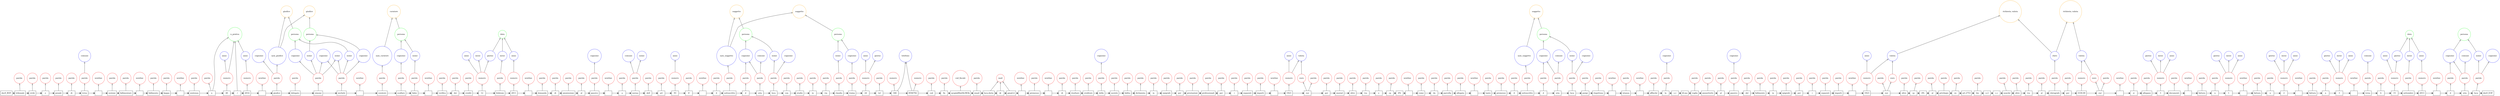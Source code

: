 digraph {
   rankdir=BT;
   edge [arrowhead=empty];

   subgraph {
      rank="source";
      edge [arrowhead=normal];
      node [shape=box];
      t0 [label="doc0_BOF"];
      t1 [label="tribunale"];
      t2 [label="civile"];
      t3 [label="e"];
      t4 [label="penale"];
      t5 [label="di"];
      t6 [label="ivrea"];
      t7 [label="\n"];
      t8 [label="sezione"];
      t9 [label="fallimentare"];
      t10 [label="\n"];
      t11 [label="fallimento"];
      t12 [label="kappa"];
      t13 [label="\n"];
      t14 [label="sentenza"];
      t15 [label="n"];
      t16 [label="40"];
      t17 [label="/"];
      t18 [label="2014"];
      t19 [label="\n"];
      t20 [label="giudice"];
      t21 [label="delegato"];
      t22 [label="simone"];
      t23 [label="michele"];
      t24 [label="\n"];
      t25 [label="curatore"];
      t26 [label="scalfaro"];
      t27 [label="fabio"];
      t28 [label="\n"];
      t29 [label="verifica"];
      t30 [label="dei"];
      t31 [label="crediti"];
      t32 [label="12"];
      t33 [label="febbraio"];
      t34 [label="2011"];
      t35 [label="\n"];
      t36 [label="domanda"];
      t37 [label="di"];
      t38 [label="ammissione"];
      t39 [label="al"];
      t40 [label="passivo"];
      t41 [label="\n"];
      t42 [label="a"];
      t43 [label="norma"];
      t44 [label="dell"];
      t45 [label="art"];
      t46 [label="93"];
      t47 [label="lf"];
      t48 [label="\n"];
      t49 [label="il"];
      t50 [label="sottoscritto"];
      t51 [label="d"];
      t52 [label="oria"];
      t53 [label="luca"];
      t54 [label="con"];
      t55 [label="studio"];
      t56 [label="in"];
      t57 [label="via"];
      t58 [label="claudio"];
      t59 [label="traina"];
      t60 [label="24"];
      t61 [label="tel"];
      t62 [label="346"];
      t63 [label="8594782"];
      t64 [label="cod"];
      t65 [label="fis"];
      t66 [label="qcnpla88m04c983k"];
      t67 [label="email"];
      t68 [label="luca.doria"];
      t69 [label="@"];
      t70 [label="gmail.it"];
      t71 [label="\n"];
      t72 [label="premesso"];
      t73 [label="\n"];
      t74 [label="di"];
      t75 [label="risultare"];
      t76 [label="creditore"];
      t77 [label="della"];
      t78 [label="società"];
      t79 [label="fallita"];
      t80 [label="dichiarata"];
      t81 [label="in"];
      t82 [label="epigrafe"];
      t83 [label="per"];
      t84 [label="prestazioni"];
      t85 [label="professionali"];
      t86 [label="per"];
      t87 [label="i"];
      t88 [label="seguenti"];
      t89 [label="importi"];
      t90 [label="\n"];
      t91 [label="1923"];
      t92 [label="eur"];
      t93 [label="per"];
      t94 [label="onorari"];
      t95 [label="oltre"];
      t96 [label="iva"];
      t97 [label="e"];
      t98 [label="cp"];
      t99 [label="4%"];
      t100 [label="\n"];
      t101 [label="come"];
      t102 [label="da"];
      t103 [label="parcella"];
      t104 [label="allegata"];
      t105 [label="\n"];
      t106 [label="tanto"];
      t107 [label="premesso"];
      t108 [label="il"];
      t109 [label="sottoscritto"];
      t110 [label="d"];
      t111 [label="oria"];
      t112 [label="luca"];
      t113 [label="porge"];
      t114 [label="rispettosa"];
      t115 [label="\n"];
      t116 [label="istanza"];
      t117 [label="\n"];
      t118 [label="affinché"];
      t119 [label="la"];
      t120 [label="s.v"];
      t121 [label="ill.ma"];
      t122 [label="voglia"];
      t123 [label="ammetterlo"];
      t124 [label="al"];
      t125 [label="passivo"];
      t126 [label="del"];
      t127 [label="fallimento"];
      t128 [label="in"];
      t129 [label="epigrafe"];
      t130 [label="per"];
      t131 [label="i"];
      t132 [label="seguenti"];
      t133 [label="importi"];
      t134 [label="\n"];
      t135 [label="1923"];
      t136 [label="eur"];
      t137 [label="oltre"];
      t138 [label="cp"];
      t139 [label="4%"];
      t140 [label="al"];
      t141 [label="privilegio"];
      t142 [label="ex"];
      t143 [label="art.2753"];
      t144 [label="bis"];
      t145 [label="n.2"];
      t146 [label="c.c"];
      t147 [label="nonché"];
      t148 [label="oltre"];
      t149 [label="iva"];
      t150 [label="al"];
      t151 [label="chirografo"];
      t152 [label="per"];
      t153 [label="3330.00"];
      t154 [label="eur"];
      t155 [label="\n"];
      t156 [label="si"];
      t157 [label="allegano"];
      t158 [label="3"];
      t159 [label="documenti"];
      t160 [label="\n"];
      t161 [label="fattura"];
      t162 [label="n"];
      t163 [label="1"];
      t164 [label="\n"];
      t165 [label="fattura"];
      t166 [label="n"];
      t167 [label="2"];
      t168 [label="\n"];
      t169 [label="fattura"];
      t170 [label="n"];
      t171 [label="3"];
      t172 [label="\n"];
      t173 [label="ivrea"];
      t174 [label="li"];
      t175 [label="15"];
      t176 [label="settembre"];
      t177 [label="2013"];
      t178 [label="\n"];
      t179 [label="d"];
      t180 [label="oria"];
      t181 [label="luca"];
      t182 [label="doc0_EOF"];
      t0 -> t1;
      t1 -> t2;
      t2 -> t3;
      t3 -> t4;
      t4 -> t5;
      t5 -> t6;
      t6 -> t7;
      t7 -> t8;
      t8 -> t9;
      t9 -> t10;
      t10 -> t11;
      t11 -> t12;
      t12 -> t13;
      t13 -> t14;
      t14 -> t15;
      t15 -> t16;
      t16 -> t17;
      t17 -> t18;
      t18 -> t19;
      t19 -> t20;
      t20 -> t21;
      t21 -> t22;
      t22 -> t23;
      t23 -> t24;
      t24 -> t25;
      t25 -> t26;
      t26 -> t27;
      t27 -> t28;
      t28 -> t29;
      t29 -> t30;
      t30 -> t31;
      t31 -> t32;
      t32 -> t33;
      t33 -> t34;
      t34 -> t35;
      t35 -> t36;
      t36 -> t37;
      t37 -> t38;
      t38 -> t39;
      t39 -> t40;
      t40 -> t41;
      t41 -> t42;
      t42 -> t43;
      t43 -> t44;
      t44 -> t45;
      t45 -> t46;
      t46 -> t47;
      t47 -> t48;
      t48 -> t49;
      t49 -> t50;
      t50 -> t51;
      t51 -> t52;
      t52 -> t53;
      t53 -> t54;
      t54 -> t55;
      t55 -> t56;
      t56 -> t57;
      t57 -> t58;
      t58 -> t59;
      t59 -> t60;
      t60 -> t61;
      t61 -> t62;
      t62 -> t63;
      t63 -> t64;
      t64 -> t65;
      t65 -> t66;
      t66 -> t67;
      t67 -> t68;
      t68 -> t69;
      t69 -> t70;
      t70 -> t71;
      t71 -> t72;
      t72 -> t73;
      t73 -> t74;
      t74 -> t75;
      t75 -> t76;
      t76 -> t77;
      t77 -> t78;
      t78 -> t79;
      t79 -> t80;
      t80 -> t81;
      t81 -> t82;
      t82 -> t83;
      t83 -> t84;
      t84 -> t85;
      t85 -> t86;
      t86 -> t87;
      t87 -> t88;
      t88 -> t89;
      t89 -> t90;
      t90 -> t91;
      t91 -> t92;
      t92 -> t93;
      t93 -> t94;
      t94 -> t95;
      t95 -> t96;
      t96 -> t97;
      t97 -> t98;
      t98 -> t99;
      t99 -> t100;
      t100 -> t101;
      t101 -> t102;
      t102 -> t103;
      t103 -> t104;
      t104 -> t105;
      t105 -> t106;
      t106 -> t107;
      t107 -> t108;
      t108 -> t109;
      t109 -> t110;
      t110 -> t111;
      t111 -> t112;
      t112 -> t113;
      t113 -> t114;
      t114 -> t115;
      t115 -> t116;
      t116 -> t117;
      t117 -> t118;
      t118 -> t119;
      t119 -> t120;
      t120 -> t121;
      t121 -> t122;
      t122 -> t123;
      t123 -> t124;
      t124 -> t125;
      t125 -> t126;
      t126 -> t127;
      t127 -> t128;
      t128 -> t129;
      t129 -> t130;
      t130 -> t131;
      t131 -> t132;
      t132 -> t133;
      t133 -> t134;
      t134 -> t135;
      t135 -> t136;
      t136 -> t137;
      t137 -> t138;
      t138 -> t139;
      t139 -> t140;
      t140 -> t141;
      t141 -> t142;
      t142 -> t143;
      t143 -> t144;
      t144 -> t145;
      t145 -> t146;
      t146 -> t147;
      t147 -> t148;
      t148 -> t149;
      t149 -> t150;
      t150 -> t151;
      t151 -> t152;
      t152 -> t153;
      t153 -> t154;
      t154 -> t155;
      t155 -> t156;
      t156 -> t157;
      t157 -> t158;
      t158 -> t159;
      t159 -> t160;
      t160 -> t161;
      t161 -> t162;
      t162 -> t163;
      t163 -> t164;
      t164 -> t165;
      t165 -> t166;
      t166 -> t167;
      t167 -> t168;
      t168 -> t169;
      t169 -> t170;
      t170 -> t171;
      t171 -> t172;
      t172 -> t173;
      t173 -> t174;
      t174 -> t175;
      t175 -> t176;
      t176 -> t177;
      t177 -> t178;
      t178 -> t179;
      t179 -> t180;
      t180 -> t181;
      t181 -> t182;
   }

   subgraph {
      rank="same";
      node [color=red,shape=circle];
      tag129 [label=numero]; 
      tag130 [label=numero]; 
      tag131 [label=numero]; 
      tag132 [label=numero]; 
      tag133 [label=numero]; 
      tag134 [label=numero]; 
      tag135 [label=numero]; 
      tag136 [label=numero]; 
      tag137 [label=numero]; 
      tag138 [label=numero]; 
      tag139 [label=numero]; 
      tag140 [label=numero]; 
      tag141 [label=numero]; 
      tag142 [label=numero]; 
      tag143 [label=numero]; 
      tag144 [label=numero]; 
      tag145 [label=numero]; 
      tag0 [label=parola]; 
      tag1 [label=parola]; 
      tag2 [label=parola]; 
      tag3 [label=parola]; 
      tag4 [label=parola]; 
      tag5 [label=parola]; 
      tag6 [label=parola]; 
      tag7 [label=parola]; 
      tag8 [label=parola]; 
      tag9 [label=parola]; 
      tag10 [label=parola]; 
      tag11 [label=parola]; 
      tag12 [label=parola]; 
      tag13 [label=parola]; 
      tag14 [label=parola]; 
      tag15 [label=parola]; 
      tag16 [label=parola]; 
      tag17 [label=parola]; 
      tag18 [label=parola]; 
      tag19 [label=parola]; 
      tag20 [label=parola]; 
      tag21 [label=parola]; 
      tag22 [label=parola]; 
      tag23 [label=parola]; 
      tag24 [label=parola]; 
      tag25 [label=parola]; 
      tag26 [label=parola]; 
      tag27 [label=parola]; 
      tag28 [label=parola]; 
      tag29 [label=parola]; 
      tag30 [label=parola]; 
      tag31 [label=parola]; 
      tag32 [label=parola]; 
      tag33 [label=parola]; 
      tag34 [label=parola]; 
      tag35 [label=parola]; 
      tag36 [label=parola]; 
      tag37 [label=parola]; 
      tag38 [label=parola]; 
      tag39 [label=parola]; 
      tag40 [label=parola]; 
      tag41 [label=parola]; 
      tag42 [label=parola]; 
      tag43 [label=parola]; 
      tag44 [label=parola]; 
      tag45 [label=parola]; 
      tag46 [label=parola]; 
      tag47 [label=parola]; 
      tag48 [label=parola]; 
      tag49 [label=parola]; 
      tag50 [label=parola]; 
      tag51 [label=parola]; 
      tag52 [label=parola]; 
      tag53 [label=parola]; 
      tag54 [label=parola]; 
      tag55 [label=parola]; 
      tag56 [label=parola]; 
      tag57 [label=parola]; 
      tag58 [label=parola]; 
      tag59 [label=parola]; 
      tag60 [label=parola]; 
      tag61 [label=parola]; 
      tag62 [label=parola]; 
      tag63 [label=parola]; 
      tag64 [label=parola]; 
      tag65 [label=parola]; 
      tag66 [label=parola]; 
      tag67 [label=parola]; 
      tag68 [label=parola]; 
      tag69 [label=parola]; 
      tag70 [label=parola]; 
      tag71 [label=parola]; 
      tag72 [label=parola]; 
      tag73 [label=parola]; 
      tag74 [label=parola]; 
      tag75 [label=parola]; 
      tag76 [label=parola]; 
      tag77 [label=parola]; 
      tag78 [label=parola]; 
      tag79 [label=parola]; 
      tag80 [label=parola]; 
      tag81 [label=parola]; 
      tag82 [label=parola]; 
      tag83 [label=parola]; 
      tag84 [label=parola]; 
      tag85 [label=parola]; 
      tag86 [label=parola]; 
      tag87 [label=parola]; 
      tag88 [label=parola]; 
      tag89 [label=parola]; 
      tag90 [label=parola]; 
      tag91 [label=parola]; 
      tag92 [label=parola]; 
      tag93 [label=parola]; 
      tag94 [label=parola]; 
      tag95 [label=parola]; 
      tag96 [label=parola]; 
      tag97 [label=parola]; 
      tag98 [label=parola]; 
      tag99 [label=parola]; 
      tag100 [label=parola]; 
      tag101 [label=parola]; 
      tag102 [label=parola]; 
      tag103 [label=parola]; 
      tag104 [label=parola]; 
      tag105 [label=parola]; 
      tag106 [label=parola]; 
      tag107 [label=parola]; 
      tag108 [label=parola]; 
      tag109 [label=parola]; 
      tag110 [label=parola]; 
      tag111 [label=parola]; 
      tag112 [label=parola]; 
      tag113 [label=parola]; 
      tag114 [label=parola]; 
      tag115 [label=parola]; 
      tag116 [label=parola]; 
      tag117 [label=parola]; 
      tag118 [label=parola]; 
      tag119 [label=parola]; 
      tag120 [label=parola]; 
      tag121 [label=parola]; 
      tag122 [label=parola]; 
      tag123 [label=parola]; 
      tag124 [label=parola]; 
      tag125 [label=parola]; 
      tag126 [label=parola]; 
      tag127 [label=parola]; 
      tag128 [label=parola]; 
      tag146 [label=newline]; 
      tag147 [label=newline]; 
      tag148 [label=newline]; 
      tag149 [label=newline]; 
      tag150 [label=newline]; 
      tag151 [label=newline]; 
      tag152 [label=newline]; 
      tag153 [label=newline]; 
      tag154 [label=newline]; 
      tag155 [label=newline]; 
      tag156 [label=newline]; 
      tag157 [label=newline]; 
      tag158 [label=newline]; 
      tag159 [label=newline]; 
      tag160 [label=newline]; 
      tag161 [label=newline]; 
      tag162 [label=newline]; 
      tag163 [label=newline]; 
      tag164 [label=newline]; 
      tag165 [label=newline]; 
      tag166 [label=newline]; 
      tag167 [label=newline]; 
      tag168 [label=newline]; 
      tag250 [label=euro]; 
      tag251 [label=euro]; 
      tag252 [label=euro]; 
      tag176 [label=mail]; 
      tag175 [label=cod_fiscale]; 
   }

   subgraph {
      rank="same";
      node [color=blue,shape=circle];
      tag256 [label=chiro]; 
      tag240 [label=sym_soggetto]; 
      tag241 [label=sym_soggetto]; 
      tag245 [label=sym_curatore]; 
      tag247 [label=sym_giudice]; 
      tag178 [label=cognome]; 
      tag179 [label=cognome]; 
      tag180 [label=cognome]; 
      tag181 [label=cognome]; 
      tag182 [label=cognome]; 
      tag183 [label=cognome]; 
      tag184 [label=cognome]; 
      tag185 [label=cognome]; 
      tag186 [label=cognome]; 
      tag187 [label=cognome]; 
      tag188 [label=cognome]; 
      tag189 [label=cognome]; 
      tag190 [label=cognome]; 
      tag191 [label=cognome]; 
      tag192 [label=cognome]; 
      tag193 [label=cognome]; 
      tag194 [label=nome]; 
      tag195 [label=nome]; 
      tag196 [label=nome]; 
      tag197 [label=nome]; 
      tag198 [label=nome]; 
      tag199 [label=nome]; 
      tag200 [label=nome]; 
      tag201 [label=nome]; 
      tag202 [label=nome]; 
      tag253 [label=valuta]; 
      tag254 [label=valuta]; 
      tag255 [label=valuta]; 
      tag169 [label=comune]; 
      tag170 [label=comune]; 
      tag171 [label=comune]; 
      tag172 [label=comune]; 
      tag173 [label=comune]; 
      tag174 [label=comune]; 
      tag210 [label=giorno]; 
      tag211 [label=giorno]; 
      tag212 [label=giorno]; 
      tag213 [label=giorno]; 
      tag214 [label=giorno]; 
      tag215 [label=giorno]; 
      tag216 [label=giorno]; 
      tag217 [label=mese]; 
      tag218 [label=mese]; 
      tag219 [label=mese]; 
      tag220 [label=mese]; 
      tag221 [label=mese]; 
      tag222 [label=mese]; 
      tag223 [label=mese]; 
      tag224 [label=anno]; 
      tag225 [label=anno]; 
      tag226 [label=anno]; 
      tag227 [label=anno]; 
      tag228 [label=anno]; 
      tag229 [label=anno]; 
      tag230 [label=anno]; 
      tag231 [label=anno]; 
      tag232 [label=anno]; 
      tag233 [label=anno]; 
      tag234 [label=anno]; 
      tag235 [label=anno]; 
      tag236 [label=anno]; 
      tag237 [label=anno]; 
      tag177 [label=telefono]; 
   }

   subgraph {
      rank="same";
      node [color=green,shape=circle];
      tag238 [label=data]; 
      tag239 [label=data]; 
      tag203 [label=persona]; 
      tag204 [label=persona]; 
      tag205 [label=persona]; 
      tag206 [label=persona]; 
      tag207 [label=persona]; 
      tag208 [label=persona]; 
      tag209 [label=persona]; 
      tag259 [label=n_pratica]; 
   }

   subgraph {
      rank="same";
      node [color=orange,shape=circle];
      tag242 [label=soggetto]; 
      tag243 [label=soggetto]; 
      tag244 [label=soggetto]; 
      tag246 [label=curatore]; 
      tag248 [label=giudice]; 
      tag249 [label=giudice]; 
      tag257 [label=richiesta_valuta]; 
      tag258 [label=richiesta_valuta]; 
   }
   t1 -> tag0;
   t2 -> tag1;
   t3 -> tag2;
   t4 -> tag3;
   t5 -> tag4;
   t6 -> tag5;
   t8 -> tag6;
   t9 -> tag7;
   t11 -> tag8;
   t12 -> tag9;
   t14 -> tag10;
   t15 -> tag11;
   t20 -> tag12;
   t21 -> tag13;
   t22 -> tag14;
   t23 -> tag15;
   t25 -> tag16;
   t26 -> tag17;
   t27 -> tag18;
   t29 -> tag19;
   t30 -> tag20;
   t31 -> tag21;
   t33 -> tag22;
   t36 -> tag23;
   t37 -> tag24;
   t38 -> tag25;
   t39 -> tag26;
   t40 -> tag27;
   t42 -> tag28;
   t43 -> tag29;
   t44 -> tag30;
   t45 -> tag31;
   t47 -> tag32;
   t49 -> tag33;
   t50 -> tag34;
   t51 -> tag35;
   t52 -> tag36;
   t53 -> tag37;
   t54 -> tag38;
   t55 -> tag39;
   t56 -> tag40;
   t57 -> tag41;
   t58 -> tag42;
   t59 -> tag43;
   t61 -> tag44;
   t64 -> tag45;
   t65 -> tag46;
   t67 -> tag47;
   t72 -> tag48;
   t74 -> tag49;
   t75 -> tag50;
   t76 -> tag51;
   t77 -> tag52;
   t78 -> tag53;
   t79 -> tag54;
   t80 -> tag55;
   t81 -> tag56;
   t82 -> tag57;
   t83 -> tag58;
   t84 -> tag59;
   t85 -> tag60;
   t86 -> tag61;
   t87 -> tag62;
   t88 -> tag63;
   t89 -> tag64;
   t92 -> tag65;
   t93 -> tag66;
   t94 -> tag67;
   t95 -> tag68;
   t96 -> tag69;
   t97 -> tag70;
   t98 -> tag71;
   t101 -> tag72;
   t102 -> tag73;
   t103 -> tag74;
   t104 -> tag75;
   t106 -> tag76;
   t107 -> tag77;
   t108 -> tag78;
   t109 -> tag79;
   t110 -> tag80;
   t111 -> tag81;
   t112 -> tag82;
   t113 -> tag83;
   t114 -> tag84;
   t116 -> tag85;
   t118 -> tag86;
   t119 -> tag87;
   t122 -> tag88;
   t123 -> tag89;
   t124 -> tag90;
   t125 -> tag91;
   t126 -> tag92;
   t127 -> tag93;
   t128 -> tag94;
   t129 -> tag95;
   t130 -> tag96;
   t131 -> tag97;
   t132 -> tag98;
   t133 -> tag99;
   t136 -> tag100;
   t137 -> tag101;
   t138 -> tag102;
   t140 -> tag103;
   t141 -> tag104;
   t142 -> tag105;
   t144 -> tag106;
   t147 -> tag107;
   t148 -> tag108;
   t149 -> tag109;
   t150 -> tag110;
   t151 -> tag111;
   t152 -> tag112;
   t154 -> tag113;
   t156 -> tag114;
   t157 -> tag115;
   t159 -> tag116;
   t161 -> tag117;
   t162 -> tag118;
   t165 -> tag119;
   t166 -> tag120;
   t169 -> tag121;
   t170 -> tag122;
   t173 -> tag123;
   t174 -> tag124;
   t176 -> tag125;
   t179 -> tag126;
   t180 -> tag127;
   t181 -> tag128;
   t16 -> tag129;
   t18 -> tag130;
   t32 -> tag131;
   t34 -> tag132;
   t46 -> tag133;
   t60 -> tag134;
   t62 -> tag135;
   t63 -> tag136;
   t91 -> tag137;
   t135 -> tag138;
   t153 -> tag139;
   t158 -> tag140;
   t163 -> tag141;
   t167 -> tag142;
   t171 -> tag143;
   t175 -> tag144;
   t177 -> tag145;
   t7 -> tag146;
   t10 -> tag147;
   t13 -> tag148;
   t19 -> tag149;
   t24 -> tag150;
   t28 -> tag151;
   t35 -> tag152;
   t41 -> tag153;
   t48 -> tag154;
   t71 -> tag155;
   t73 -> tag156;
   t90 -> tag157;
   t100 -> tag158;
   t105 -> tag159;
   t115 -> tag160;
   t117 -> tag161;
   t134 -> tag162;
   t155 -> tag163;
   t160 -> tag164;
   t164 -> tag165;
   t168 -> tag166;
   t172 -> tag167;
   t178 -> tag168;
   tag5 -> tag169;
   tag29 -> tag170;
   tag36 -> tag171;
   tag81 -> tag172;
   tag123 -> tag173;
   tag127 -> tag174;
   t66 -> tag175;
   t68 -> tag176;
   t69 -> tag176;
   t70 -> tag176;
   t62 -> tag177;
   t63 -> tag177;
   tag14 -> tag178;
   tag15 -> tag178;
   tag35 -> tag179;
   tag36 -> tag179;
   tag80 -> tag180;
   tag81 -> tag180;
   tag126 -> tag181;
   tag127 -> tag181;
   tag12 -> tag182;
   tag14 -> tag183;
   tag15 -> tag184;
   tag17 -> tag185;
   tag27 -> tag186;
   tag37 -> tag187;
   tag43 -> tag188;
   tag52 -> tag189;
   tag82 -> tag190;
   tag87 -> tag191;
   tag91 -> tag192;
   tag128 -> tag193;
   tag14 -> tag194;
   tag15 -> tag194;
   tag14 -> tag195;
   tag15 -> tag196;
   tag18 -> tag197;
   tag29 -> tag198;
   tag37 -> tag199;
   tag42 -> tag200;
   tag82 -> tag201;
   tag128 -> tag202;
   tag183 -> tag203;
   tag196 -> tag203;
   tag185 -> tag204;
   tag197 -> tag204;
   tag179 -> tag205;
   tag199 -> tag205;
   tag180 -> tag206;
   tag201 -> tag206;
   tag181 -> tag207;
   tag202 -> tag207;
   tag184 -> tag208;
   tag195 -> tag208;
   tag188 -> tag209;
   tag200 -> tag209;
   tag131 -> tag210;
   tag134 -> tag211;
   tag140 -> tag212;
   tag141 -> tag213;
   tag142 -> tag214;
   tag143 -> tag215;
   tag144 -> tag216;
   tag131 -> tag217;
   tag140 -> tag218;
   tag141 -> tag219;
   tag142 -> tag220;
   tag143 -> tag221;
   tag22 -> tag222;
   tag125 -> tag223;
   tag130 -> tag224;
   tag132 -> tag225;
   tag137 -> tag226;
   tag138 -> tag227;
   tag145 -> tag228;
   tag129 -> tag229;
   tag131 -> tag230;
   tag133 -> tag231;
   tag134 -> tag232;
   tag140 -> tag233;
   tag141 -> tag234;
   tag142 -> tag235;
   tag143 -> tag236;
   tag144 -> tag237;
   tag210 -> tag238;
   tag222 -> tag238;
   tag225 -> tag238;
   tag216 -> tag239;
   tag223 -> tag239;
   tag228 -> tag239;
   tag34 -> tag240;
   tag79 -> tag241;
   tag205 -> tag242;
   tag240 -> tag242;
   tag206 -> tag243;
   tag241 -> tag243;
   tag209 -> tag244;
   tag240 -> tag244;
   tag16 -> tag245;
   tag204 -> tag246;
   tag245 -> tag246;
   tag12 -> tag247;
   tag203 -> tag248;
   tag247 -> tag248;
   tag208 -> tag249;
   tag247 -> tag249;
   t92 -> tag250;
   t136 -> tag251;
   t154 -> tag252;
   tag137 -> tag253;
   tag250 -> tag253;
   tag138 -> tag254;
   tag251 -> tag254;
   tag139 -> tag255;
   tag252 -> tag255;
   tag111 -> tag256;
   tag256 -> tag257;
   tag254 -> tag257;
   tag256 -> tag258;
   tag255 -> tag258;
   tag129 -> tag259;
   tag224 -> tag259;
   t15 -> tag259;
   t17 -> tag259;
}